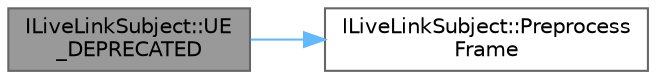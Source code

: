 digraph "ILiveLinkSubject::UE_DEPRECATED"
{
 // INTERACTIVE_SVG=YES
 // LATEX_PDF_SIZE
  bgcolor="transparent";
  edge [fontname=Helvetica,fontsize=10,labelfontname=Helvetica,labelfontsize=10];
  node [fontname=Helvetica,fontsize=10,shape=box,height=0.2,width=0.4];
  rankdir="LR";
  Node1 [id="Node000001",label="ILiveLinkSubject::UE\l_DEPRECATED",height=0.2,width=0.4,color="gray40", fillcolor="grey60", style="filled", fontcolor="black",tooltip="Apply this subject's preprocessors to frame data."];
  Node1 -> Node2 [id="edge1_Node000001_Node000002",color="steelblue1",style="solid",tooltip=" "];
  Node2 [id="Node000002",label="ILiveLinkSubject::Preprocess\lFrame",height=0.2,width=0.4,color="grey40", fillcolor="white", style="filled",URL="$df/d15/classILiveLinkSubject.html#af1c8d9b12a2e5488a2dc0994656b35f0",tooltip="Apply this subject's preprocessors to frame data."];
}
